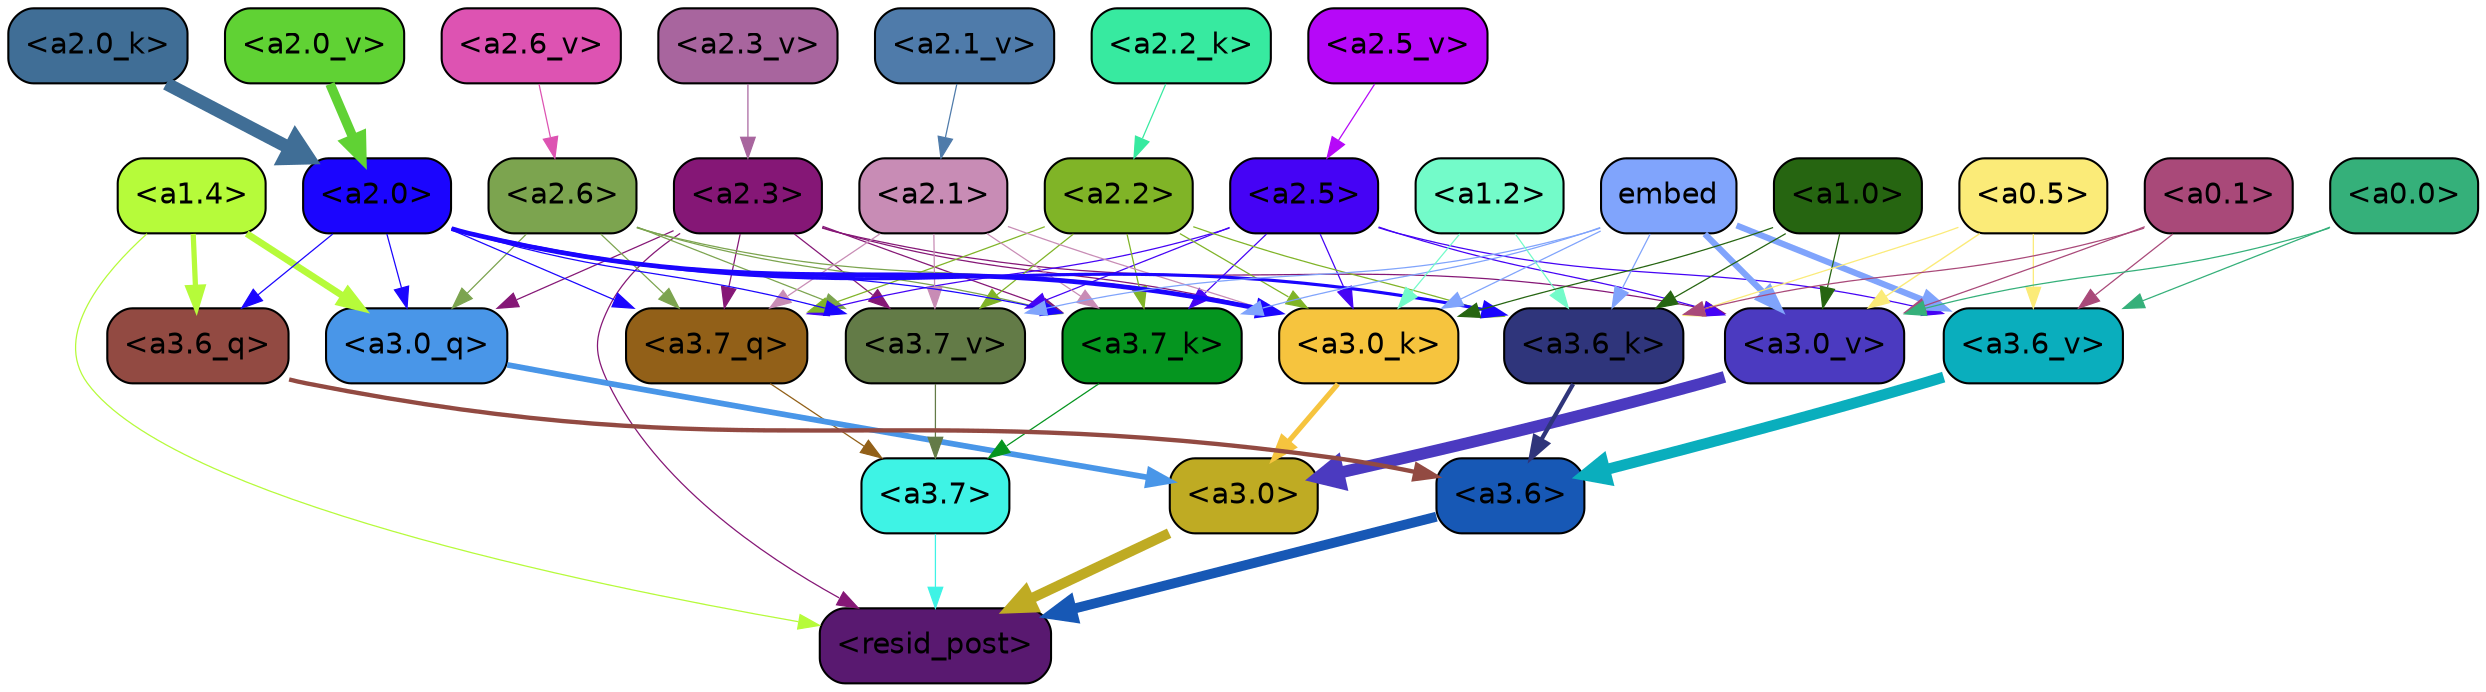 strict digraph "" {
	graph [bgcolor=transparent,
		layout=dot,
		overlap=false,
		splines=true
	];
	"<a3.7>"	[color=black,
		fillcolor="#3ef3e5",
		fontname=Helvetica,
		shape=box,
		style="filled, rounded"];
	"<resid_post>"	[color=black,
		fillcolor="#591970",
		fontname=Helvetica,
		shape=box,
		style="filled, rounded"];
	"<a3.7>" -> "<resid_post>"	[color="#3ef3e5",
		penwidth=0.6];
	"<a3.6>"	[color=black,
		fillcolor="#1758b5",
		fontname=Helvetica,
		shape=box,
		style="filled, rounded"];
	"<a3.6>" -> "<resid_post>"	[color="#1758b5",
		penwidth=4.753257989883423];
	"<a3.0>"	[color=black,
		fillcolor="#bfab23",
		fontname=Helvetica,
		shape=box,
		style="filled, rounded"];
	"<a3.0>" -> "<resid_post>"	[color="#bfab23",
		penwidth=4.90053927898407];
	"<a2.3>"	[color=black,
		fillcolor="#851776",
		fontname=Helvetica,
		shape=box,
		style="filled, rounded"];
	"<a2.3>" -> "<resid_post>"	[color="#851776",
		penwidth=0.6];
	"<a3.7_q>"	[color=black,
		fillcolor="#926018",
		fontname=Helvetica,
		shape=box,
		style="filled, rounded"];
	"<a2.3>" -> "<a3.7_q>"	[color="#851776",
		penwidth=0.6];
	"<a3.0_q>"	[color=black,
		fillcolor="#4996e8",
		fontname=Helvetica,
		shape=box,
		style="filled, rounded"];
	"<a2.3>" -> "<a3.0_q>"	[color="#851776",
		penwidth=0.6];
	"<a3.7_k>"	[color=black,
		fillcolor="#05951f",
		fontname=Helvetica,
		shape=box,
		style="filled, rounded"];
	"<a2.3>" -> "<a3.7_k>"	[color="#851776",
		penwidth=0.6];
	"<a3.0_k>"	[color=black,
		fillcolor="#f6c43e",
		fontname=Helvetica,
		shape=box,
		style="filled, rounded"];
	"<a2.3>" -> "<a3.0_k>"	[color="#851776",
		penwidth=0.6];
	"<a3.7_v>"	[color=black,
		fillcolor="#637b47",
		fontname=Helvetica,
		shape=box,
		style="filled, rounded"];
	"<a2.3>" -> "<a3.7_v>"	[color="#851776",
		penwidth=0.6];
	"<a3.0_v>"	[color=black,
		fillcolor="#4b3ac0",
		fontname=Helvetica,
		shape=box,
		style="filled, rounded"];
	"<a2.3>" -> "<a3.0_v>"	[color="#851776",
		penwidth=0.6];
	"<a1.4>"	[color=black,
		fillcolor="#b6fb3a",
		fontname=Helvetica,
		shape=box,
		style="filled, rounded"];
	"<a1.4>" -> "<resid_post>"	[color="#b6fb3a",
		penwidth=0.6];
	"<a3.6_q>"	[color=black,
		fillcolor="#924a42",
		fontname=Helvetica,
		shape=box,
		style="filled, rounded"];
	"<a1.4>" -> "<a3.6_q>"	[color="#b6fb3a",
		penwidth=2.5149343013763428];
	"<a1.4>" -> "<a3.0_q>"	[color="#b6fb3a",
		penwidth=3.2760138511657715];
	"<a3.7_q>" -> "<a3.7>"	[color="#926018",
		penwidth=0.6];
	"<a3.6_q>" -> "<a3.6>"	[color="#924a42",
		penwidth=2.091020345687866];
	"<a3.0_q>" -> "<a3.0>"	[color="#4996e8",
		penwidth=2.7421876192092896];
	"<a3.7_k>" -> "<a3.7>"	[color="#05951f",
		penwidth=0.6];
	"<a3.6_k>"	[color=black,
		fillcolor="#2f357b",
		fontname=Helvetica,
		shape=box,
		style="filled, rounded"];
	"<a3.6_k>" -> "<a3.6>"	[color="#2f357b",
		penwidth=2.048597991466522];
	"<a3.0_k>" -> "<a3.0>"	[color="#f6c43e",
		penwidth=2.476402521133423];
	"<a3.7_v>" -> "<a3.7>"	[color="#637b47",
		penwidth=0.6];
	"<a3.6_v>"	[color=black,
		fillcolor="#0aaebd",
		fontname=Helvetica,
		shape=box,
		style="filled, rounded"];
	"<a3.6_v>" -> "<a3.6>"	[color="#0aaebd",
		penwidth=5.2550448179244995];
	"<a3.0_v>" -> "<a3.0>"	[color="#4b3ac0",
		penwidth=5.652270674705505];
	"<a2.6>"	[color=black,
		fillcolor="#7ca44f",
		fontname=Helvetica,
		shape=box,
		style="filled, rounded"];
	"<a2.6>" -> "<a3.7_q>"	[color="#7ca44f",
		penwidth=0.6];
	"<a2.6>" -> "<a3.0_q>"	[color="#7ca44f",
		penwidth=0.6];
	"<a2.6>" -> "<a3.7_k>"	[color="#7ca44f",
		penwidth=0.6];
	"<a2.6>" -> "<a3.0_k>"	[color="#7ca44f",
		penwidth=0.6];
	"<a2.6>" -> "<a3.7_v>"	[color="#7ca44f",
		penwidth=0.6];
	"<a2.5>"	[color=black,
		fillcolor="#4503f5",
		fontname=Helvetica,
		shape=box,
		style="filled, rounded"];
	"<a2.5>" -> "<a3.7_q>"	[color="#4503f5",
		penwidth=0.6];
	"<a2.5>" -> "<a3.7_k>"	[color="#4503f5",
		penwidth=0.6];
	"<a2.5>" -> "<a3.0_k>"	[color="#4503f5",
		penwidth=0.6];
	"<a2.5>" -> "<a3.7_v>"	[color="#4503f5",
		penwidth=0.6];
	"<a2.5>" -> "<a3.6_v>"	[color="#4503f5",
		penwidth=0.6];
	"<a2.5>" -> "<a3.0_v>"	[color="#4503f5",
		penwidth=0.6];
	"<a2.2>"	[color=black,
		fillcolor="#80b427",
		fontname=Helvetica,
		shape=box,
		style="filled, rounded"];
	"<a2.2>" -> "<a3.7_q>"	[color="#80b427",
		penwidth=0.6];
	"<a2.2>" -> "<a3.7_k>"	[color="#80b427",
		penwidth=0.6];
	"<a2.2>" -> "<a3.6_k>"	[color="#80b427",
		penwidth=0.6];
	"<a2.2>" -> "<a3.0_k>"	[color="#80b427",
		penwidth=0.6];
	"<a2.2>" -> "<a3.7_v>"	[color="#80b427",
		penwidth=0.6];
	"<a2.1>"	[color=black,
		fillcolor="#c88cb5",
		fontname=Helvetica,
		shape=box,
		style="filled, rounded"];
	"<a2.1>" -> "<a3.7_q>"	[color="#c88cb5",
		penwidth=0.6];
	"<a2.1>" -> "<a3.7_k>"	[color="#c88cb5",
		penwidth=0.6];
	"<a2.1>" -> "<a3.0_k>"	[color="#c88cb5",
		penwidth=0.6];
	"<a2.1>" -> "<a3.7_v>"	[color="#c88cb5",
		penwidth=0.6];
	"<a2.0>"	[color=black,
		fillcolor="#1b05fe",
		fontname=Helvetica,
		shape=box,
		style="filled, rounded"];
	"<a2.0>" -> "<a3.7_q>"	[color="#1b05fe",
		penwidth=0.6];
	"<a2.0>" -> "<a3.6_q>"	[color="#1b05fe",
		penwidth=0.6];
	"<a2.0>" -> "<a3.0_q>"	[color="#1b05fe",
		penwidth=0.6];
	"<a2.0>" -> "<a3.7_k>"	[color="#1b05fe",
		penwidth=0.6];
	"<a2.0>" -> "<a3.6_k>"	[color="#1b05fe",
		penwidth=1.5290023684501648];
	"<a2.0>" -> "<a3.0_k>"	[color="#1b05fe",
		penwidth=2.2635570764541626];
	"<a2.0>" -> "<a3.7_v>"	[color="#1b05fe",
		penwidth=0.6];
	embed	[color=black,
		fillcolor="#80a4fc",
		fontname=Helvetica,
		shape=box,
		style="filled, rounded"];
	embed -> "<a3.7_k>"	[color="#80a4fc",
		penwidth=0.6];
	embed -> "<a3.6_k>"	[color="#80a4fc",
		penwidth=0.6];
	embed -> "<a3.0_k>"	[color="#80a4fc",
		penwidth=0.6];
	embed -> "<a3.7_v>"	[color="#80a4fc",
		penwidth=0.6];
	embed -> "<a3.6_v>"	[color="#80a4fc",
		penwidth=2.9556376338005066];
	embed -> "<a3.0_v>"	[color="#80a4fc",
		penwidth=2.972973108291626];
	"<a1.2>"	[color=black,
		fillcolor="#73fbc9",
		fontname=Helvetica,
		shape=box,
		style="filled, rounded"];
	"<a1.2>" -> "<a3.6_k>"	[color="#73fbc9",
		penwidth=0.6];
	"<a1.2>" -> "<a3.0_k>"	[color="#73fbc9",
		penwidth=0.6];
	"<a1.0>"	[color=black,
		fillcolor="#266511",
		fontname=Helvetica,
		shape=box,
		style="filled, rounded"];
	"<a1.0>" -> "<a3.6_k>"	[color="#266511",
		penwidth=0.6];
	"<a1.0>" -> "<a3.0_k>"	[color="#266511",
		penwidth=0.6];
	"<a1.0>" -> "<a3.0_v>"	[color="#266511",
		penwidth=0.6];
	"<a0.5>"	[color=black,
		fillcolor="#fbeb78",
		fontname=Helvetica,
		shape=box,
		style="filled, rounded"];
	"<a0.5>" -> "<a3.6_k>"	[color="#fbeb78",
		penwidth=0.6];
	"<a0.5>" -> "<a3.6_v>"	[color="#fbeb78",
		penwidth=0.6];
	"<a0.5>" -> "<a3.0_v>"	[color="#fbeb78",
		penwidth=0.6790935099124908];
	"<a0.1>"	[color=black,
		fillcolor="#a94979",
		fontname=Helvetica,
		shape=box,
		style="filled, rounded"];
	"<a0.1>" -> "<a3.6_k>"	[color="#a94979",
		penwidth=0.6];
	"<a0.1>" -> "<a3.6_v>"	[color="#a94979",
		penwidth=0.6];
	"<a0.1>" -> "<a3.0_v>"	[color="#a94979",
		penwidth=0.6];
	"<a0.0>"	[color=black,
		fillcolor="#35b07a",
		fontname=Helvetica,
		shape=box,
		style="filled, rounded"];
	"<a0.0>" -> "<a3.6_v>"	[color="#35b07a",
		penwidth=0.6];
	"<a0.0>" -> "<a3.0_v>"	[color="#35b07a",
		penwidth=0.6];
	"<a2.2_k>"	[color=black,
		fillcolor="#37eaa0",
		fontname=Helvetica,
		shape=box,
		style="filled, rounded"];
	"<a2.2_k>" -> "<a2.2>"	[color="#37eaa0",
		penwidth=0.6];
	"<a2.0_k>"	[color=black,
		fillcolor="#406e96",
		fontname=Helvetica,
		shape=box,
		style="filled, rounded"];
	"<a2.0_k>" -> "<a2.0>"	[color="#406e96",
		penwidth=6.320472955703735];
	"<a2.6_v>"	[color=black,
		fillcolor="#dd53b2",
		fontname=Helvetica,
		shape=box,
		style="filled, rounded"];
	"<a2.6_v>" -> "<a2.6>"	[color="#dd53b2",
		penwidth=0.6];
	"<a2.5_v>"	[color=black,
		fillcolor="#b608f8",
		fontname=Helvetica,
		shape=box,
		style="filled, rounded"];
	"<a2.5_v>" -> "<a2.5>"	[color="#b608f8",
		penwidth=0.6];
	"<a2.3_v>"	[color=black,
		fillcolor="#a8659e",
		fontname=Helvetica,
		shape=box,
		style="filled, rounded"];
	"<a2.3_v>" -> "<a2.3>"	[color="#a8659e",
		penwidth=0.6];
	"<a2.1_v>"	[color=black,
		fillcolor="#4f7baa",
		fontname=Helvetica,
		shape=box,
		style="filled, rounded"];
	"<a2.1_v>" -> "<a2.1>"	[color="#4f7baa",
		penwidth=0.6];
	"<a2.0_v>"	[color=black,
		fillcolor="#60d234",
		fontname=Helvetica,
		shape=box,
		style="filled, rounded"];
	"<a2.0_v>" -> "<a2.0>"	[color="#60d234",
		penwidth=4.611755967140198];
}
